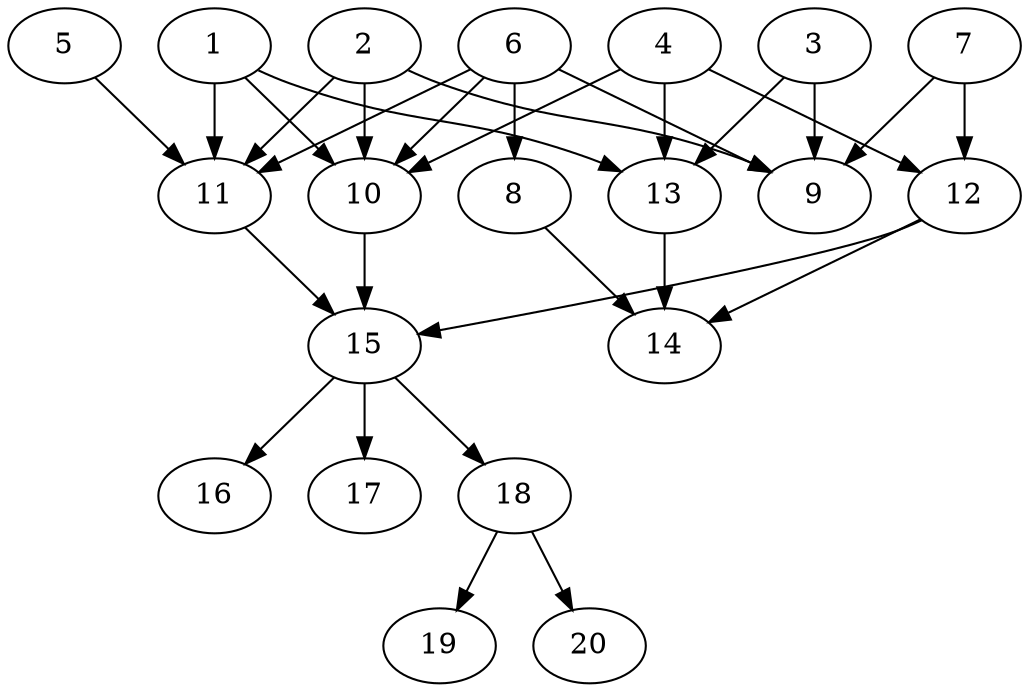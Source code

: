 // DAG (tier=2-normal, mode=data, n=20, ccr=0.412, fat=0.688, density=0.573, regular=0.404, jump=0.163, mindata=2097152, maxdata=16777216)
// DAG automatically generated by daggen at Sun Aug 24 16:33:33 2025
// /home/ermia/Project/Environments/daggen/bin/daggen --dot --ccr 0.412 --fat 0.688 --regular 0.404 --density 0.573 --jump 0.163 --mindata 2097152 --maxdata 16777216 -n 20 
digraph G {
  1 [size="843157931602250240", alpha="0.15", expect_size="421578965801125120"]
  1 -> 10 [size ="835508712243200"]
  1 -> 11 [size ="835508712243200"]
  1 -> 13 [size ="835508712243200"]
  2 [size="55722754583097944", alpha="0.17", expect_size="27861377291548972"]
  2 -> 9 [size ="1155787812503552"]
  2 -> 10 [size ="1155787812503552"]
  2 -> 11 [size ="1155787812503552"]
  3 [size="856366643325686784", alpha="0.14", expect_size="428183321662843392"]
  3 -> 9 [size ="471356017737728"]
  3 -> 13 [size ="471356017737728"]
  4 [size="4068274389818084352", alpha="0.02", expect_size="2034137194909042176"]
  4 -> 10 [size ="2166854487375872"]
  4 -> 12 [size ="2166854487375872"]
  4 -> 13 [size ="2166854487375872"]
  5 [size="3259421983816108", alpha="0.14", expect_size="1629710991908054"]
  5 -> 11 [size ="231387202322432"]
  6 [size="14185422864311648256", alpha="0.19", expect_size="7092711432155824128"]
  6 -> 8 [size ="46879702253568"]
  6 -> 9 [size ="46879702253568"]
  6 -> 10 [size ="46879702253568"]
  6 -> 11 [size ="46879702253568"]
  7 [size="3308780275062372564992", alpha="0.05", expect_size="1654390137531186282496"]
  7 -> 9 [size ="1776377535660032"]
  7 -> 12 [size ="1776377535660032"]
  8 [size="56854778274596680", alpha="0.06", expect_size="28427389137298340"]
  8 -> 14 [size ="1362603750195200"]
  9 [size="2546079382347481600", alpha="0.10", expect_size="1273039691173740800"]
  10 [size="118889284520002304", alpha="0.10", expect_size="59444642260001152"]
  10 -> 15 [size ="139503255683072"]
  11 [size="58882001324623840", alpha="0.15", expect_size="29441000662311920"]
  11 -> 15 [size ="1434957306134528"]
  12 [size="76466898329403392000", alpha="0.07", expect_size="38233449164701696000"]
  12 -> 14 [size ="144124883763200"]
  12 -> 15 [size ="144124883763200"]
  13 [size="1656457698954652", alpha="0.03", expect_size="828228849477326"]
  13 -> 14 [size ="134822387253248"]
  14 [size="3016459800363148", alpha="0.01", expect_size="1508229900181574"]
  15 [size="87173998733423856", alpha="0.14", expect_size="43586999366711928"]
  15 -> 16 [size ="1990734328627200"]
  15 -> 17 [size ="1990734328627200"]
  15 -> 18 [size ="1990734328627200"]
  16 [size="179326758950254149632", alpha="0.02", expect_size="89663379475127074816"]
  17 [size="7735490448138180", alpha="0.14", expect_size="3867745224069090"]
  18 [size="15162981182389392", alpha="0.00", expect_size="7581490591194696"]
  18 -> 19 [size ="240551932723200"]
  18 -> 20 [size ="240551932723200"]
  19 [size="1158673132172850757632", alpha="0.14", expect_size="579336566086425378816"]
  20 [size="1260337864590072320", alpha="0.12", expect_size="630168932295036160"]
}